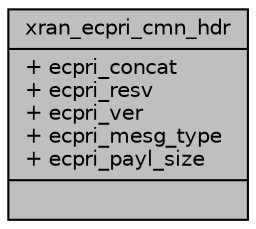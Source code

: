 digraph "xran_ecpri_cmn_hdr"
{
 // LATEX_PDF_SIZE
  edge [fontname="Helvetica",fontsize="10",labelfontname="Helvetica",labelfontsize="10"];
  node [fontname="Helvetica",fontsize="10",shape=record];
  Node1 [label="{xran_ecpri_cmn_hdr\n|+ ecpri_concat\l+ ecpri_resv\l+ ecpri_ver\l+ ecpri_mesg_type\l+ ecpri_payl_size\l|}",height=0.2,width=0.4,color="black", fillcolor="grey75", style="filled", fontcolor="black",tooltip=" "];
}
